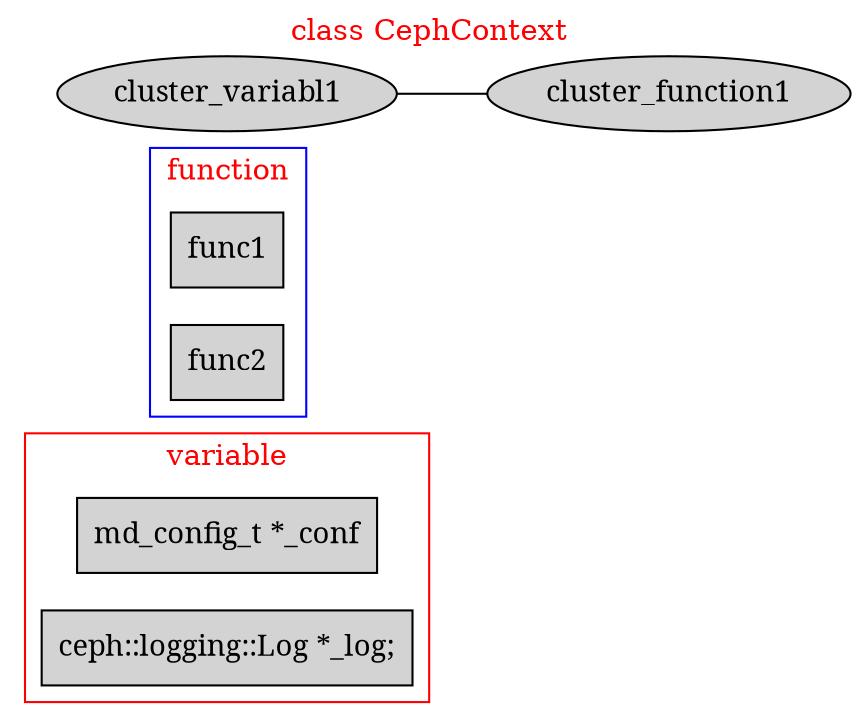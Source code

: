 graph {

        edge[fontname="SimSun",fontcolor=red];
        node[fontname="SimSun",size="20,20",style=filled];

        fontcolor = red;
        label = "class CephContext";
        labelloc="t";
        #labeljust="l";

        rankdir = "LR";


        subgraph cluster_variabl1 {
            label = "variable";
            labelloc="t";
            color = red;
            node[shape=box]

            var1[label="md_config_t *_conf"];
            var2[label="ceph::logging::Log *_log;"];

            }
        #


        subgraph cluster_function1 {
            label = "function"
            labelloc = "t";
            color = blue;
            node[shape=box]

            func1[label="\N\n"];
            func2[label="\N\n"];
            }

        {
            cluster_variabl1 -- cluster_function1;
            }


        }


